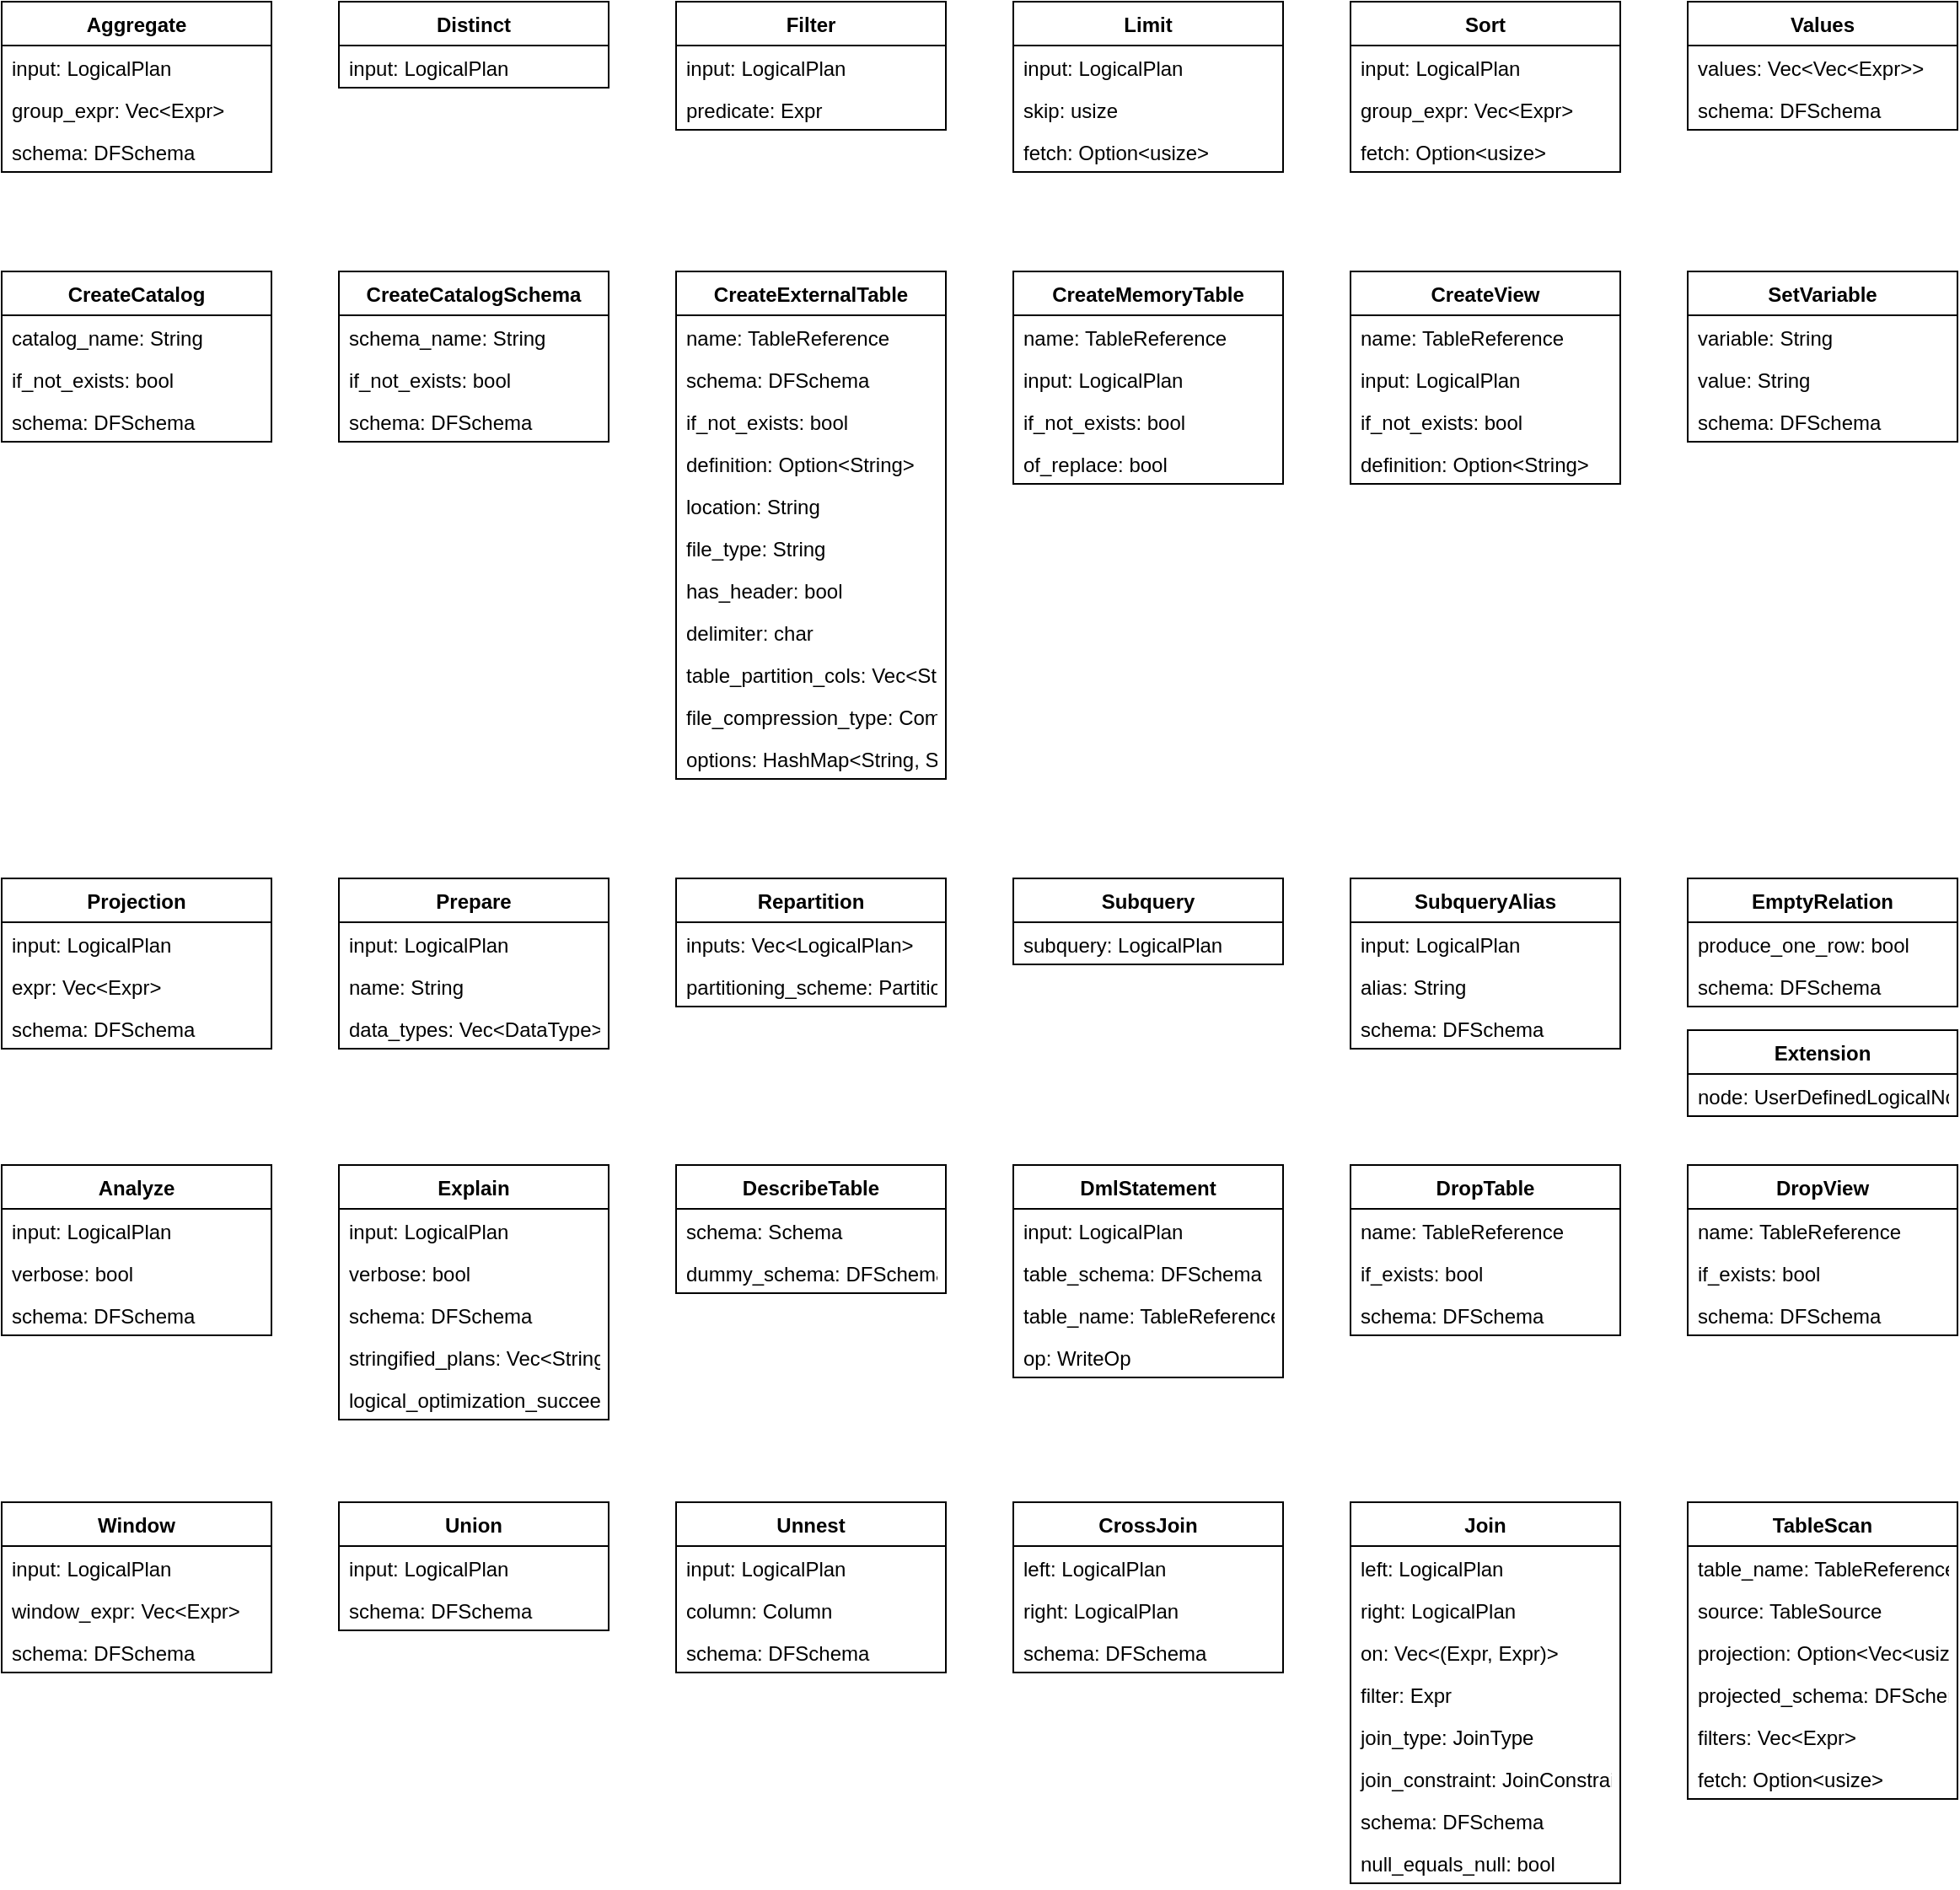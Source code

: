 <mxfile version="20.8.16" type="device"><diagram name="第 1 页" id="zniOBGSiE8syCTz_vRU2"><mxGraphModel dx="900" dy="674" grid="1" gridSize="10" guides="1" tooltips="1" connect="1" arrows="1" fold="1" page="1" pageScale="1" pageWidth="1654" pageHeight="2336" math="0" shadow="0"><root><mxCell id="0"/><mxCell id="1" parent="0"/><mxCell id="SKRdGuN7Ep7bvUBuYOX6-1" value="Projection&#10;" style="swimlane;fontStyle=1;align=center;verticalAlign=top;childLayout=stackLayout;horizontal=1;startSize=26;horizontalStack=0;resizeParent=1;resizeLast=0;collapsible=1;marginBottom=0;rounded=0;shadow=0;strokeWidth=1;spacing=2;swimlaneFillColor=#FFFFFF;" parent="1" vertex="1"><mxGeometry x="120" y="760" width="160" height="101" as="geometry"><mxRectangle x="550" y="140" width="160" height="26" as="alternateBounds"/></mxGeometry></mxCell><mxCell id="SKRdGuN7Ep7bvUBuYOX6-3" value="input: LogicalPlan" style="text;align=left;verticalAlign=top;spacingLeft=4;spacingRight=4;overflow=hidden;rotatable=0;points=[[0,0.5],[1,0.5]];portConstraint=eastwest;swimlaneFillColor=#FFFFFF;" parent="SKRdGuN7Ep7bvUBuYOX6-1" vertex="1"><mxGeometry y="26" width="160" height="25" as="geometry"/></mxCell><mxCell id="SKRdGuN7Ep7bvUBuYOX6-2" value="expr: Vec&lt;Expr&gt;&#10;" style="text;align=left;verticalAlign=top;spacingLeft=4;spacingRight=4;overflow=hidden;rotatable=0;points=[[0,0.5],[1,0.5]];portConstraint=eastwest;swimlaneFillColor=#FFFFFF;" parent="SKRdGuN7Ep7bvUBuYOX6-1" vertex="1"><mxGeometry y="51" width="160" height="25" as="geometry"/></mxCell><mxCell id="SKRdGuN7Ep7bvUBuYOX6-4" value="schema: DFSchema" style="text;align=left;verticalAlign=top;spacingLeft=4;spacingRight=4;overflow=hidden;rotatable=0;points=[[0,0.5],[1,0.5]];portConstraint=eastwest;swimlaneFillColor=#FFFFFF;" parent="SKRdGuN7Ep7bvUBuYOX6-1" vertex="1"><mxGeometry y="76" width="160" height="25" as="geometry"/></mxCell><mxCell id="SKRdGuN7Ep7bvUBuYOX6-5" value="Filter" style="swimlane;fontStyle=1;align=center;verticalAlign=top;childLayout=stackLayout;horizontal=1;startSize=26;horizontalStack=0;resizeParent=1;resizeLast=0;collapsible=1;marginBottom=0;rounded=0;shadow=0;strokeWidth=1;spacing=2;swimlaneFillColor=#FFFFFF;" parent="1" vertex="1"><mxGeometry x="520" y="240" width="160" height="76" as="geometry"><mxRectangle x="520" y="240" width="160" height="26" as="alternateBounds"/></mxGeometry></mxCell><mxCell id="SKRdGuN7Ep7bvUBuYOX6-7" value="input: LogicalPlan" style="text;align=left;verticalAlign=top;spacingLeft=4;spacingRight=4;overflow=hidden;rotatable=0;points=[[0,0.5],[1,0.5]];portConstraint=eastwest;swimlaneFillColor=#FFFFFF;" parent="SKRdGuN7Ep7bvUBuYOX6-5" vertex="1"><mxGeometry y="26" width="160" height="25" as="geometry"/></mxCell><mxCell id="SKRdGuN7Ep7bvUBuYOX6-6" value="predicate: Expr&#10;" style="text;align=left;verticalAlign=top;spacingLeft=4;spacingRight=4;overflow=hidden;rotatable=0;points=[[0,0.5],[1,0.5]];portConstraint=eastwest;swimlaneFillColor=#FFFFFF;" parent="SKRdGuN7Ep7bvUBuYOX6-5" vertex="1"><mxGeometry y="51" width="160" height="25" as="geometry"/></mxCell><mxCell id="SKRdGuN7Ep7bvUBuYOX6-9" value="Window" style="swimlane;fontStyle=1;align=center;verticalAlign=top;childLayout=stackLayout;horizontal=1;startSize=26;horizontalStack=0;resizeParent=1;resizeLast=0;collapsible=1;marginBottom=0;rounded=0;shadow=0;strokeWidth=1;spacing=2;swimlaneFillColor=#FFFFFF;" parent="1" vertex="1"><mxGeometry x="120" y="1130" width="160" height="101" as="geometry"><mxRectangle x="550" y="140" width="160" height="26" as="alternateBounds"/></mxGeometry></mxCell><mxCell id="SKRdGuN7Ep7bvUBuYOX6-11" value="input: LogicalPlan" style="text;align=left;verticalAlign=top;spacingLeft=4;spacingRight=4;overflow=hidden;rotatable=0;points=[[0,0.5],[1,0.5]];portConstraint=eastwest;swimlaneFillColor=#FFFFFF;" parent="SKRdGuN7Ep7bvUBuYOX6-9" vertex="1"><mxGeometry y="26" width="160" height="25" as="geometry"/></mxCell><mxCell id="SKRdGuN7Ep7bvUBuYOX6-10" value="window_expr: Vec&lt;Expr&gt;&#10;" style="text;align=left;verticalAlign=top;spacingLeft=4;spacingRight=4;overflow=hidden;rotatable=0;points=[[0,0.5],[1,0.5]];portConstraint=eastwest;swimlaneFillColor=#FFFFFF;" parent="SKRdGuN7Ep7bvUBuYOX6-9" vertex="1"><mxGeometry y="51" width="160" height="25" as="geometry"/></mxCell><mxCell id="SKRdGuN7Ep7bvUBuYOX6-13" value="schema: DFSchema" style="text;align=left;verticalAlign=top;spacingLeft=4;spacingRight=4;overflow=hidden;rotatable=0;points=[[0,0.5],[1,0.5]];portConstraint=eastwest;swimlaneFillColor=#FFFFFF;" parent="SKRdGuN7Ep7bvUBuYOX6-9" vertex="1"><mxGeometry y="76" width="160" height="25" as="geometry"/></mxCell><mxCell id="SKRdGuN7Ep7bvUBuYOX6-14" value="Aggregate&#10;" style="swimlane;fontStyle=1;align=center;verticalAlign=top;childLayout=stackLayout;horizontal=1;startSize=26;horizontalStack=0;resizeParent=1;resizeLast=0;collapsible=1;marginBottom=0;rounded=0;shadow=0;strokeWidth=1;spacing=2;swimlaneFillColor=#FFFFFF;" parent="1" vertex="1"><mxGeometry x="120" y="240" width="160" height="101" as="geometry"><mxRectangle x="550" y="140" width="160" height="26" as="alternateBounds"/></mxGeometry></mxCell><mxCell id="SKRdGuN7Ep7bvUBuYOX6-15" value="input: LogicalPlan" style="text;align=left;verticalAlign=top;spacingLeft=4;spacingRight=4;overflow=hidden;rotatable=0;points=[[0,0.5],[1,0.5]];portConstraint=eastwest;swimlaneFillColor=#FFFFFF;" parent="SKRdGuN7Ep7bvUBuYOX6-14" vertex="1"><mxGeometry y="26" width="160" height="25" as="geometry"/></mxCell><mxCell id="SKRdGuN7Ep7bvUBuYOX6-16" value="group_expr: Vec&lt;Expr&gt;" style="text;align=left;verticalAlign=top;spacingLeft=4;spacingRight=4;overflow=hidden;rotatable=0;points=[[0,0.5],[1,0.5]];portConstraint=eastwest;swimlaneFillColor=#FFFFFF;" parent="SKRdGuN7Ep7bvUBuYOX6-14" vertex="1"><mxGeometry y="51" width="160" height="25" as="geometry"/></mxCell><mxCell id="SKRdGuN7Ep7bvUBuYOX6-17" value="schema: DFSchema" style="text;align=left;verticalAlign=top;spacingLeft=4;spacingRight=4;overflow=hidden;rotatable=0;points=[[0,0.5],[1,0.5]];portConstraint=eastwest;swimlaneFillColor=#FFFFFF;" parent="SKRdGuN7Ep7bvUBuYOX6-14" vertex="1"><mxGeometry y="76" width="160" height="25" as="geometry"/></mxCell><mxCell id="DAXzGz2OFJC3MmNJS47G-1" value="CreateCatalog" style="swimlane;fontStyle=1;align=center;verticalAlign=top;childLayout=stackLayout;horizontal=1;startSize=26;horizontalStack=0;resizeParent=1;resizeLast=0;collapsible=1;marginBottom=0;rounded=0;shadow=0;strokeWidth=1;spacing=2;swimlaneFillColor=#FFFFFF;" vertex="1" parent="1"><mxGeometry x="120" y="400" width="160" height="101" as="geometry"><mxRectangle x="550" y="140" width="160" height="26" as="alternateBounds"/></mxGeometry></mxCell><mxCell id="DAXzGz2OFJC3MmNJS47G-2" value="catalog_name: String&#10;" style="text;align=left;verticalAlign=top;spacingLeft=4;spacingRight=4;overflow=hidden;rotatable=0;points=[[0,0.5],[1,0.5]];portConstraint=eastwest;swimlaneFillColor=#FFFFFF;" vertex="1" parent="DAXzGz2OFJC3MmNJS47G-1"><mxGeometry y="26" width="160" height="25" as="geometry"/></mxCell><mxCell id="DAXzGz2OFJC3MmNJS47G-3" value="if_not_exists: bool&#10;" style="text;align=left;verticalAlign=top;spacingLeft=4;spacingRight=4;overflow=hidden;rotatable=0;points=[[0,0.5],[1,0.5]];portConstraint=eastwest;swimlaneFillColor=#FFFFFF;" vertex="1" parent="DAXzGz2OFJC3MmNJS47G-1"><mxGeometry y="51" width="160" height="25" as="geometry"/></mxCell><mxCell id="DAXzGz2OFJC3MmNJS47G-4" value="schema: DFSchema" style="text;align=left;verticalAlign=top;spacingLeft=4;spacingRight=4;overflow=hidden;rotatable=0;points=[[0,0.5],[1,0.5]];portConstraint=eastwest;swimlaneFillColor=#FFFFFF;" vertex="1" parent="DAXzGz2OFJC3MmNJS47G-1"><mxGeometry y="76" width="160" height="25" as="geometry"/></mxCell><mxCell id="DAXzGz2OFJC3MmNJS47G-5" value="CreateCatalogSchema" style="swimlane;fontStyle=1;align=center;verticalAlign=top;childLayout=stackLayout;horizontal=1;startSize=26;horizontalStack=0;resizeParent=1;resizeLast=0;collapsible=1;marginBottom=0;rounded=0;shadow=0;strokeWidth=1;spacing=2;swimlaneFillColor=#FFFFFF;" vertex="1" parent="1"><mxGeometry x="320" y="400" width="160" height="101" as="geometry"><mxRectangle x="550" y="140" width="160" height="26" as="alternateBounds"/></mxGeometry></mxCell><mxCell id="DAXzGz2OFJC3MmNJS47G-6" value="schema_name: String&#10;" style="text;align=left;verticalAlign=top;spacingLeft=4;spacingRight=4;overflow=hidden;rotatable=0;points=[[0,0.5],[1,0.5]];portConstraint=eastwest;swimlaneFillColor=#FFFFFF;" vertex="1" parent="DAXzGz2OFJC3MmNJS47G-5"><mxGeometry y="26" width="160" height="25" as="geometry"/></mxCell><mxCell id="DAXzGz2OFJC3MmNJS47G-7" value="if_not_exists: bool&#10;" style="text;align=left;verticalAlign=top;spacingLeft=4;spacingRight=4;overflow=hidden;rotatable=0;points=[[0,0.5],[1,0.5]];portConstraint=eastwest;swimlaneFillColor=#FFFFFF;" vertex="1" parent="DAXzGz2OFJC3MmNJS47G-5"><mxGeometry y="51" width="160" height="25" as="geometry"/></mxCell><mxCell id="DAXzGz2OFJC3MmNJS47G-8" value="schema: DFSchema" style="text;align=left;verticalAlign=top;spacingLeft=4;spacingRight=4;overflow=hidden;rotatable=0;points=[[0,0.5],[1,0.5]];portConstraint=eastwest;swimlaneFillColor=#FFFFFF;" vertex="1" parent="DAXzGz2OFJC3MmNJS47G-5"><mxGeometry y="76" width="160" height="25" as="geometry"/></mxCell><mxCell id="DAXzGz2OFJC3MmNJS47G-9" value="CreateMemoryTable" style="swimlane;fontStyle=1;align=center;verticalAlign=top;childLayout=stackLayout;horizontal=1;startSize=26;horizontalStack=0;resizeParent=1;resizeLast=0;collapsible=1;marginBottom=0;rounded=0;shadow=0;strokeWidth=1;spacing=2;swimlaneFillColor=#FFFFFF;" vertex="1" parent="1"><mxGeometry x="720" y="400" width="160" height="126" as="geometry"><mxRectangle x="550" y="140" width="160" height="26" as="alternateBounds"/></mxGeometry></mxCell><mxCell id="DAXzGz2OFJC3MmNJS47G-10" value="name: TableReference&#10;" style="text;align=left;verticalAlign=top;spacingLeft=4;spacingRight=4;overflow=hidden;rotatable=0;points=[[0,0.5],[1,0.5]];portConstraint=eastwest;swimlaneFillColor=#FFFFFF;" vertex="1" parent="DAXzGz2OFJC3MmNJS47G-9"><mxGeometry y="26" width="160" height="25" as="geometry"/></mxCell><mxCell id="DAXzGz2OFJC3MmNJS47G-13" value="input: LogicalPlan" style="text;align=left;verticalAlign=top;spacingLeft=4;spacingRight=4;overflow=hidden;rotatable=0;points=[[0,0.5],[1,0.5]];portConstraint=eastwest;swimlaneFillColor=#FFFFFF;" vertex="1" parent="DAXzGz2OFJC3MmNJS47G-9"><mxGeometry y="51" width="160" height="25" as="geometry"/></mxCell><mxCell id="DAXzGz2OFJC3MmNJS47G-11" value="if_not_exists: bool&#10;" style="text;align=left;verticalAlign=top;spacingLeft=4;spacingRight=4;overflow=hidden;rotatable=0;points=[[0,0.5],[1,0.5]];portConstraint=eastwest;swimlaneFillColor=#FFFFFF;" vertex="1" parent="DAXzGz2OFJC3MmNJS47G-9"><mxGeometry y="76" width="160" height="25" as="geometry"/></mxCell><mxCell id="DAXzGz2OFJC3MmNJS47G-12" value="of_replace: bool&#10;" style="text;align=left;verticalAlign=top;spacingLeft=4;spacingRight=4;overflow=hidden;rotatable=0;points=[[0,0.5],[1,0.5]];portConstraint=eastwest;swimlaneFillColor=#FFFFFF;" vertex="1" parent="DAXzGz2OFJC3MmNJS47G-9"><mxGeometry y="101" width="160" height="25" as="geometry"/></mxCell><mxCell id="DAXzGz2OFJC3MmNJS47G-14" value="CreateView" style="swimlane;fontStyle=1;align=center;verticalAlign=top;childLayout=stackLayout;horizontal=1;startSize=26;horizontalStack=0;resizeParent=1;resizeLast=0;collapsible=1;marginBottom=0;rounded=0;shadow=0;strokeWidth=1;spacing=2;swimlaneFillColor=#FFFFFF;" vertex="1" parent="1"><mxGeometry x="920" y="400" width="160" height="126" as="geometry"><mxRectangle x="550" y="140" width="160" height="26" as="alternateBounds"/></mxGeometry></mxCell><mxCell id="DAXzGz2OFJC3MmNJS47G-15" value="name: TableReference&#10;" style="text;align=left;verticalAlign=top;spacingLeft=4;spacingRight=4;overflow=hidden;rotatable=0;points=[[0,0.5],[1,0.5]];portConstraint=eastwest;swimlaneFillColor=#FFFFFF;" vertex="1" parent="DAXzGz2OFJC3MmNJS47G-14"><mxGeometry y="26" width="160" height="25" as="geometry"/></mxCell><mxCell id="DAXzGz2OFJC3MmNJS47G-16" value="input: LogicalPlan" style="text;align=left;verticalAlign=top;spacingLeft=4;spacingRight=4;overflow=hidden;rotatable=0;points=[[0,0.5],[1,0.5]];portConstraint=eastwest;swimlaneFillColor=#FFFFFF;" vertex="1" parent="DAXzGz2OFJC3MmNJS47G-14"><mxGeometry y="51" width="160" height="25" as="geometry"/></mxCell><mxCell id="DAXzGz2OFJC3MmNJS47G-17" value="if_not_exists: bool&#10;" style="text;align=left;verticalAlign=top;spacingLeft=4;spacingRight=4;overflow=hidden;rotatable=0;points=[[0,0.5],[1,0.5]];portConstraint=eastwest;swimlaneFillColor=#FFFFFF;" vertex="1" parent="DAXzGz2OFJC3MmNJS47G-14"><mxGeometry y="76" width="160" height="25" as="geometry"/></mxCell><mxCell id="DAXzGz2OFJC3MmNJS47G-18" value="definition: Option&lt;String&gt;&#10;" style="text;align=left;verticalAlign=top;spacingLeft=4;spacingRight=4;overflow=hidden;rotatable=0;points=[[0,0.5],[1,0.5]];portConstraint=eastwest;swimlaneFillColor=#FFFFFF;" vertex="1" parent="DAXzGz2OFJC3MmNJS47G-14"><mxGeometry y="101" width="160" height="25" as="geometry"/></mxCell><mxCell id="DAXzGz2OFJC3MmNJS47G-19" value="CreateExternalTable" style="swimlane;fontStyle=1;align=center;verticalAlign=top;childLayout=stackLayout;horizontal=1;startSize=26;horizontalStack=0;resizeParent=1;resizeLast=0;collapsible=1;marginBottom=0;rounded=0;shadow=0;strokeWidth=1;spacing=2;swimlaneFillColor=#FFFFFF;" vertex="1" parent="1"><mxGeometry x="520" y="400" width="160" height="301" as="geometry"><mxRectangle x="550" y="140" width="160" height="26" as="alternateBounds"/></mxGeometry></mxCell><mxCell id="DAXzGz2OFJC3MmNJS47G-20" value="name: TableReference" style="text;align=left;verticalAlign=top;spacingLeft=4;spacingRight=4;overflow=hidden;rotatable=0;points=[[0,0.5],[1,0.5]];portConstraint=eastwest;swimlaneFillColor=#FFFFFF;" vertex="1" parent="DAXzGz2OFJC3MmNJS47G-19"><mxGeometry y="26" width="160" height="25" as="geometry"/></mxCell><mxCell id="DAXzGz2OFJC3MmNJS47G-21" value="schema: DFSchema" style="text;align=left;verticalAlign=top;spacingLeft=4;spacingRight=4;overflow=hidden;rotatable=0;points=[[0,0.5],[1,0.5]];portConstraint=eastwest;swimlaneFillColor=#FFFFFF;" vertex="1" parent="DAXzGz2OFJC3MmNJS47G-19"><mxGeometry y="51" width="160" height="25" as="geometry"/></mxCell><mxCell id="DAXzGz2OFJC3MmNJS47G-22" value="if_not_exists: bool&#10;" style="text;align=left;verticalAlign=top;spacingLeft=4;spacingRight=4;overflow=hidden;rotatable=0;points=[[0,0.5],[1,0.5]];portConstraint=eastwest;swimlaneFillColor=#FFFFFF;" vertex="1" parent="DAXzGz2OFJC3MmNJS47G-19"><mxGeometry y="76" width="160" height="25" as="geometry"/></mxCell><mxCell id="DAXzGz2OFJC3MmNJS47G-27" value="definition: Option&lt;String&gt;&#10;" style="text;align=left;verticalAlign=top;spacingLeft=4;spacingRight=4;overflow=hidden;rotatable=0;points=[[0,0.5],[1,0.5]];portConstraint=eastwest;swimlaneFillColor=#FFFFFF;" vertex="1" parent="DAXzGz2OFJC3MmNJS47G-19"><mxGeometry y="101" width="160" height="25" as="geometry"/></mxCell><mxCell id="DAXzGz2OFJC3MmNJS47G-28" value="location: String&#10;" style="text;align=left;verticalAlign=top;spacingLeft=4;spacingRight=4;overflow=hidden;rotatable=0;points=[[0,0.5],[1,0.5]];portConstraint=eastwest;swimlaneFillColor=#FFFFFF;" vertex="1" parent="DAXzGz2OFJC3MmNJS47G-19"><mxGeometry y="126" width="160" height="25" as="geometry"/></mxCell><mxCell id="DAXzGz2OFJC3MmNJS47G-30" value="file_type: String" style="text;align=left;verticalAlign=top;spacingLeft=4;spacingRight=4;overflow=hidden;rotatable=0;points=[[0,0.5],[1,0.5]];portConstraint=eastwest;swimlaneFillColor=#FFFFFF;" vertex="1" parent="DAXzGz2OFJC3MmNJS47G-19"><mxGeometry y="151" width="160" height="25" as="geometry"/></mxCell><mxCell id="DAXzGz2OFJC3MmNJS47G-31" value="has_header: bool" style="text;align=left;verticalAlign=top;spacingLeft=4;spacingRight=4;overflow=hidden;rotatable=0;points=[[0,0.5],[1,0.5]];portConstraint=eastwest;swimlaneFillColor=#FFFFFF;" vertex="1" parent="DAXzGz2OFJC3MmNJS47G-19"><mxGeometry y="176" width="160" height="25" as="geometry"/></mxCell><mxCell id="DAXzGz2OFJC3MmNJS47G-32" value="delimiter: char" style="text;align=left;verticalAlign=top;spacingLeft=4;spacingRight=4;overflow=hidden;rotatable=0;points=[[0,0.5],[1,0.5]];portConstraint=eastwest;swimlaneFillColor=#FFFFFF;" vertex="1" parent="DAXzGz2OFJC3MmNJS47G-19"><mxGeometry y="201" width="160" height="25" as="geometry"/></mxCell><mxCell id="DAXzGz2OFJC3MmNJS47G-33" value="table_partition_cols: Vec&lt;String&gt;" style="text;align=left;verticalAlign=top;spacingLeft=4;spacingRight=4;overflow=hidden;rotatable=0;points=[[0,0.5],[1,0.5]];portConstraint=eastwest;swimlaneFillColor=#FFFFFF;" vertex="1" parent="DAXzGz2OFJC3MmNJS47G-19"><mxGeometry y="226" width="160" height="25" as="geometry"/></mxCell><mxCell id="DAXzGz2OFJC3MmNJS47G-34" value="file_compression_type: CompressionTypeVariant" style="text;align=left;verticalAlign=top;spacingLeft=4;spacingRight=4;overflow=hidden;rotatable=0;points=[[0,0.5],[1,0.5]];portConstraint=eastwest;swimlaneFillColor=#FFFFFF;" vertex="1" parent="DAXzGz2OFJC3MmNJS47G-19"><mxGeometry y="251" width="160" height="25" as="geometry"/></mxCell><mxCell id="DAXzGz2OFJC3MmNJS47G-23" value="options: HashMap&lt;String, String&gt;" style="text;align=left;verticalAlign=top;spacingLeft=4;spacingRight=4;overflow=hidden;rotatable=0;points=[[0,0.5],[1,0.5]];portConstraint=eastwest;swimlaneFillColor=#FFFFFF;" vertex="1" parent="DAXzGz2OFJC3MmNJS47G-19"><mxGeometry y="276" width="160" height="25" as="geometry"/></mxCell><mxCell id="DAXzGz2OFJC3MmNJS47G-39" value="SetVariable" style="swimlane;fontStyle=1;align=center;verticalAlign=top;childLayout=stackLayout;horizontal=1;startSize=26;horizontalStack=0;resizeParent=1;resizeLast=0;collapsible=1;marginBottom=0;rounded=0;shadow=0;strokeWidth=1;spacing=2;swimlaneFillColor=#FFFFFF;" vertex="1" parent="1"><mxGeometry x="1120" y="400" width="160" height="101" as="geometry"><mxRectangle x="550" y="140" width="160" height="26" as="alternateBounds"/></mxGeometry></mxCell><mxCell id="DAXzGz2OFJC3MmNJS47G-40" value="variable: String" style="text;align=left;verticalAlign=top;spacingLeft=4;spacingRight=4;overflow=hidden;rotatable=0;points=[[0,0.5],[1,0.5]];portConstraint=eastwest;swimlaneFillColor=#FFFFFF;" vertex="1" parent="DAXzGz2OFJC3MmNJS47G-39"><mxGeometry y="26" width="160" height="25" as="geometry"/></mxCell><mxCell id="DAXzGz2OFJC3MmNJS47G-41" value="value: String" style="text;align=left;verticalAlign=top;spacingLeft=4;spacingRight=4;overflow=hidden;rotatable=0;points=[[0,0.5],[1,0.5]];portConstraint=eastwest;swimlaneFillColor=#FFFFFF;" vertex="1" parent="DAXzGz2OFJC3MmNJS47G-39"><mxGeometry y="51" width="160" height="25" as="geometry"/></mxCell><mxCell id="DAXzGz2OFJC3MmNJS47G-42" value="schema: DFSchema" style="text;align=left;verticalAlign=top;spacingLeft=4;spacingRight=4;overflow=hidden;rotatable=0;points=[[0,0.5],[1,0.5]];portConstraint=eastwest;swimlaneFillColor=#FFFFFF;" vertex="1" parent="DAXzGz2OFJC3MmNJS47G-39"><mxGeometry y="76" width="160" height="25" as="geometry"/></mxCell><mxCell id="DAXzGz2OFJC3MmNJS47G-44" value="Sort" style="swimlane;fontStyle=1;align=center;verticalAlign=top;childLayout=stackLayout;horizontal=1;startSize=26;horizontalStack=0;resizeParent=1;resizeLast=0;collapsible=1;marginBottom=0;rounded=0;shadow=0;strokeWidth=1;spacing=2;swimlaneFillColor=#FFFFFF;" vertex="1" parent="1"><mxGeometry x="920" y="240" width="160" height="101" as="geometry"><mxRectangle x="550" y="140" width="160" height="26" as="alternateBounds"/></mxGeometry></mxCell><mxCell id="DAXzGz2OFJC3MmNJS47G-45" value="input: LogicalPlan" style="text;align=left;verticalAlign=top;spacingLeft=4;spacingRight=4;overflow=hidden;rotatable=0;points=[[0,0.5],[1,0.5]];portConstraint=eastwest;swimlaneFillColor=#FFFFFF;" vertex="1" parent="DAXzGz2OFJC3MmNJS47G-44"><mxGeometry y="26" width="160" height="25" as="geometry"/></mxCell><mxCell id="DAXzGz2OFJC3MmNJS47G-46" value="group_expr: Vec&lt;Expr&gt;" style="text;align=left;verticalAlign=top;spacingLeft=4;spacingRight=4;overflow=hidden;rotatable=0;points=[[0,0.5],[1,0.5]];portConstraint=eastwest;swimlaneFillColor=#FFFFFF;" vertex="1" parent="DAXzGz2OFJC3MmNJS47G-44"><mxGeometry y="51" width="160" height="25" as="geometry"/></mxCell><mxCell id="DAXzGz2OFJC3MmNJS47G-47" value="fetch: Option&lt;usize&gt;" style="text;align=left;verticalAlign=top;spacingLeft=4;spacingRight=4;overflow=hidden;rotatable=0;points=[[0,0.5],[1,0.5]];portConstraint=eastwest;swimlaneFillColor=#FFFFFF;" vertex="1" parent="DAXzGz2OFJC3MmNJS47G-44"><mxGeometry y="76" width="160" height="25" as="geometry"/></mxCell><mxCell id="DAXzGz2OFJC3MmNJS47G-48" value="Limit" style="swimlane;fontStyle=1;align=center;verticalAlign=top;childLayout=stackLayout;horizontal=1;startSize=26;horizontalStack=0;resizeParent=1;resizeLast=0;collapsible=1;marginBottom=0;rounded=0;shadow=0;strokeWidth=1;spacing=2;swimlaneFillColor=#FFFFFF;" vertex="1" parent="1"><mxGeometry x="720" y="240" width="160" height="101" as="geometry"><mxRectangle x="550" y="140" width="160" height="26" as="alternateBounds"/></mxGeometry></mxCell><mxCell id="DAXzGz2OFJC3MmNJS47G-49" value="input: LogicalPlan" style="text;align=left;verticalAlign=top;spacingLeft=4;spacingRight=4;overflow=hidden;rotatable=0;points=[[0,0.5],[1,0.5]];portConstraint=eastwest;swimlaneFillColor=#FFFFFF;" vertex="1" parent="DAXzGz2OFJC3MmNJS47G-48"><mxGeometry y="26" width="160" height="25" as="geometry"/></mxCell><mxCell id="DAXzGz2OFJC3MmNJS47G-50" value="skip: usize" style="text;align=left;verticalAlign=top;spacingLeft=4;spacingRight=4;overflow=hidden;rotatable=0;points=[[0,0.5],[1,0.5]];portConstraint=eastwest;swimlaneFillColor=#FFFFFF;" vertex="1" parent="DAXzGz2OFJC3MmNJS47G-48"><mxGeometry y="51" width="160" height="25" as="geometry"/></mxCell><mxCell id="DAXzGz2OFJC3MmNJS47G-51" value="fetch: Option&lt;usize&gt;" style="text;align=left;verticalAlign=top;spacingLeft=4;spacingRight=4;overflow=hidden;rotatable=0;points=[[0,0.5],[1,0.5]];portConstraint=eastwest;swimlaneFillColor=#FFFFFF;" vertex="1" parent="DAXzGz2OFJC3MmNJS47G-48"><mxGeometry y="76" width="160" height="25" as="geometry"/></mxCell><mxCell id="DAXzGz2OFJC3MmNJS47G-52" value="Distinct" style="swimlane;fontStyle=1;align=center;verticalAlign=top;childLayout=stackLayout;horizontal=1;startSize=26;horizontalStack=0;resizeParent=1;resizeLast=0;collapsible=1;marginBottom=0;rounded=0;shadow=0;strokeWidth=1;spacing=2;swimlaneFillColor=#FFFFFF;" vertex="1" parent="1"><mxGeometry x="320" y="240" width="160" height="51" as="geometry"><mxRectangle x="550" y="140" width="160" height="26" as="alternateBounds"/></mxGeometry></mxCell><mxCell id="DAXzGz2OFJC3MmNJS47G-53" value="input: LogicalPlan" style="text;align=left;verticalAlign=top;spacingLeft=4;spacingRight=4;overflow=hidden;rotatable=0;points=[[0,0.5],[1,0.5]];portConstraint=eastwest;swimlaneFillColor=#FFFFFF;" vertex="1" parent="DAXzGz2OFJC3MmNJS47G-52"><mxGeometry y="26" width="160" height="25" as="geometry"/></mxCell><mxCell id="DAXzGz2OFJC3MmNJS47G-56" value="Extension" style="swimlane;fontStyle=1;align=center;verticalAlign=top;childLayout=stackLayout;horizontal=1;startSize=26;horizontalStack=0;resizeParent=1;resizeLast=0;collapsible=1;marginBottom=0;rounded=0;shadow=0;strokeWidth=1;spacing=2;swimlaneFillColor=#FFFFFF;" vertex="1" parent="1"><mxGeometry x="1120" y="850" width="160" height="51" as="geometry"><mxRectangle x="550" y="140" width="160" height="26" as="alternateBounds"/></mxGeometry></mxCell><mxCell id="DAXzGz2OFJC3MmNJS47G-57" value="node: UserDefinedLogicalNode&#10;" style="text;align=left;verticalAlign=top;spacingLeft=4;spacingRight=4;overflow=hidden;rotatable=0;points=[[0,0.5],[1,0.5]];portConstraint=eastwest;swimlaneFillColor=#FFFFFF;" vertex="1" parent="DAXzGz2OFJC3MmNJS47G-56"><mxGeometry y="26" width="160" height="25" as="geometry"/></mxCell><mxCell id="DAXzGz2OFJC3MmNJS47G-58" value="Prepare" style="swimlane;fontStyle=1;align=center;verticalAlign=top;childLayout=stackLayout;horizontal=1;startSize=26;horizontalStack=0;resizeParent=1;resizeLast=0;collapsible=1;marginBottom=0;rounded=0;shadow=0;strokeWidth=1;spacing=2;swimlaneFillColor=#FFFFFF;" vertex="1" parent="1"><mxGeometry x="320" y="760" width="160" height="101" as="geometry"><mxRectangle x="550" y="140" width="160" height="26" as="alternateBounds"/></mxGeometry></mxCell><mxCell id="DAXzGz2OFJC3MmNJS47G-59" value="input: LogicalPlan" style="text;align=left;verticalAlign=top;spacingLeft=4;spacingRight=4;overflow=hidden;rotatable=0;points=[[0,0.5],[1,0.5]];portConstraint=eastwest;swimlaneFillColor=#FFFFFF;" vertex="1" parent="DAXzGz2OFJC3MmNJS47G-58"><mxGeometry y="26" width="160" height="25" as="geometry"/></mxCell><mxCell id="DAXzGz2OFJC3MmNJS47G-60" value="name: String" style="text;align=left;verticalAlign=top;spacingLeft=4;spacingRight=4;overflow=hidden;rotatable=0;points=[[0,0.5],[1,0.5]];portConstraint=eastwest;swimlaneFillColor=#FFFFFF;" vertex="1" parent="DAXzGz2OFJC3MmNJS47G-58"><mxGeometry y="51" width="160" height="25" as="geometry"/></mxCell><mxCell id="DAXzGz2OFJC3MmNJS47G-61" value="data_types: Vec&lt;DataType&gt;&#10;" style="text;align=left;verticalAlign=top;spacingLeft=4;spacingRight=4;overflow=hidden;rotatable=0;points=[[0,0.5],[1,0.5]];portConstraint=eastwest;swimlaneFillColor=#FFFFFF;" vertex="1" parent="DAXzGz2OFJC3MmNJS47G-58"><mxGeometry y="76" width="160" height="25" as="geometry"/></mxCell><mxCell id="DAXzGz2OFJC3MmNJS47G-62" value="Analyze" style="swimlane;fontStyle=1;align=center;verticalAlign=top;childLayout=stackLayout;horizontal=1;startSize=26;horizontalStack=0;resizeParent=1;resizeLast=0;collapsible=1;marginBottom=0;rounded=0;shadow=0;strokeWidth=1;spacing=2;swimlaneFillColor=#FFFFFF;" vertex="1" parent="1"><mxGeometry x="120" y="930" width="160" height="101" as="geometry"><mxRectangle x="550" y="140" width="160" height="26" as="alternateBounds"/></mxGeometry></mxCell><mxCell id="DAXzGz2OFJC3MmNJS47G-63" value="input: LogicalPlan" style="text;align=left;verticalAlign=top;spacingLeft=4;spacingRight=4;overflow=hidden;rotatable=0;points=[[0,0.5],[1,0.5]];portConstraint=eastwest;swimlaneFillColor=#FFFFFF;" vertex="1" parent="DAXzGz2OFJC3MmNJS47G-62"><mxGeometry y="26" width="160" height="25" as="geometry"/></mxCell><mxCell id="DAXzGz2OFJC3MmNJS47G-64" value="verbose: bool" style="text;align=left;verticalAlign=top;spacingLeft=4;spacingRight=4;overflow=hidden;rotatable=0;points=[[0,0.5],[1,0.5]];portConstraint=eastwest;swimlaneFillColor=#FFFFFF;" vertex="1" parent="DAXzGz2OFJC3MmNJS47G-62"><mxGeometry y="51" width="160" height="25" as="geometry"/></mxCell><mxCell id="DAXzGz2OFJC3MmNJS47G-65" value="schema: DFSchema" style="text;align=left;verticalAlign=top;spacingLeft=4;spacingRight=4;overflow=hidden;rotatable=0;points=[[0,0.5],[1,0.5]];portConstraint=eastwest;swimlaneFillColor=#FFFFFF;" vertex="1" parent="DAXzGz2OFJC3MmNJS47G-62"><mxGeometry y="76" width="160" height="25" as="geometry"/></mxCell><mxCell id="DAXzGz2OFJC3MmNJS47G-66" value="Explain" style="swimlane;fontStyle=1;align=center;verticalAlign=top;childLayout=stackLayout;horizontal=1;startSize=26;horizontalStack=0;resizeParent=1;resizeLast=0;collapsible=1;marginBottom=0;rounded=0;shadow=0;strokeWidth=1;spacing=2;swimlaneFillColor=#FFFFFF;" vertex="1" parent="1"><mxGeometry x="320" y="930" width="160" height="151" as="geometry"><mxRectangle x="550" y="140" width="160" height="26" as="alternateBounds"/></mxGeometry></mxCell><mxCell id="DAXzGz2OFJC3MmNJS47G-67" value="input: LogicalPlan" style="text;align=left;verticalAlign=top;spacingLeft=4;spacingRight=4;overflow=hidden;rotatable=0;points=[[0,0.5],[1,0.5]];portConstraint=eastwest;swimlaneFillColor=#FFFFFF;" vertex="1" parent="DAXzGz2OFJC3MmNJS47G-66"><mxGeometry y="26" width="160" height="25" as="geometry"/></mxCell><mxCell id="DAXzGz2OFJC3MmNJS47G-68" value="verbose: bool" style="text;align=left;verticalAlign=top;spacingLeft=4;spacingRight=4;overflow=hidden;rotatable=0;points=[[0,0.5],[1,0.5]];portConstraint=eastwest;swimlaneFillColor=#FFFFFF;" vertex="1" parent="DAXzGz2OFJC3MmNJS47G-66"><mxGeometry y="51" width="160" height="25" as="geometry"/></mxCell><mxCell id="DAXzGz2OFJC3MmNJS47G-69" value="schema: DFSchema" style="text;align=left;verticalAlign=top;spacingLeft=4;spacingRight=4;overflow=hidden;rotatable=0;points=[[0,0.5],[1,0.5]];portConstraint=eastwest;swimlaneFillColor=#FFFFFF;" vertex="1" parent="DAXzGz2OFJC3MmNJS47G-66"><mxGeometry y="76" width="160" height="25" as="geometry"/></mxCell><mxCell id="DAXzGz2OFJC3MmNJS47G-70" value="stringified_plans: Vec&lt;StringifiedPlan&gt;" style="text;align=left;verticalAlign=top;spacingLeft=4;spacingRight=4;overflow=hidden;rotatable=0;points=[[0,0.5],[1,0.5]];portConstraint=eastwest;swimlaneFillColor=#FFFFFF;" vertex="1" parent="DAXzGz2OFJC3MmNJS47G-66"><mxGeometry y="101" width="160" height="25" as="geometry"/></mxCell><mxCell id="DAXzGz2OFJC3MmNJS47G-71" value="logical_optimization_succeeded: bool" style="text;align=left;verticalAlign=top;spacingLeft=4;spacingRight=4;overflow=hidden;rotatable=0;points=[[0,0.5],[1,0.5]];portConstraint=eastwest;swimlaneFillColor=#FFFFFF;" vertex="1" parent="DAXzGz2OFJC3MmNJS47G-66"><mxGeometry y="126" width="160" height="25" as="geometry"/></mxCell><mxCell id="DAXzGz2OFJC3MmNJS47G-72" value="DescribeTable" style="swimlane;fontStyle=1;align=center;verticalAlign=top;childLayout=stackLayout;horizontal=1;startSize=26;horizontalStack=0;resizeParent=1;resizeLast=0;collapsible=1;marginBottom=0;rounded=0;shadow=0;strokeWidth=1;spacing=2;swimlaneFillColor=#FFFFFF;" vertex="1" parent="1"><mxGeometry x="520" y="930" width="160" height="76" as="geometry"><mxRectangle x="550" y="140" width="160" height="26" as="alternateBounds"/></mxGeometry></mxCell><mxCell id="DAXzGz2OFJC3MmNJS47G-74" value="schema: Schema" style="text;align=left;verticalAlign=top;spacingLeft=4;spacingRight=4;overflow=hidden;rotatable=0;points=[[0,0.5],[1,0.5]];portConstraint=eastwest;swimlaneFillColor=#FFFFFF;" vertex="1" parent="DAXzGz2OFJC3MmNJS47G-72"><mxGeometry y="26" width="160" height="25" as="geometry"/></mxCell><mxCell id="DAXzGz2OFJC3MmNJS47G-75" value="dummy_schema: DFSchema" style="text;align=left;verticalAlign=top;spacingLeft=4;spacingRight=4;overflow=hidden;rotatable=0;points=[[0,0.5],[1,0.5]];portConstraint=eastwest;swimlaneFillColor=#FFFFFF;" vertex="1" parent="DAXzGz2OFJC3MmNJS47G-72"><mxGeometry y="51" width="160" height="25" as="geometry"/></mxCell><mxCell id="DAXzGz2OFJC3MmNJS47G-83" value="Union" style="swimlane;fontStyle=1;align=center;verticalAlign=top;childLayout=stackLayout;horizontal=1;startSize=26;horizontalStack=0;resizeParent=1;resizeLast=0;collapsible=1;marginBottom=0;rounded=0;shadow=0;strokeWidth=1;spacing=2;swimlaneFillColor=#FFFFFF;" vertex="1" parent="1"><mxGeometry x="320" y="1130" width="160" height="76" as="geometry"><mxRectangle x="550" y="140" width="160" height="26" as="alternateBounds"/></mxGeometry></mxCell><mxCell id="DAXzGz2OFJC3MmNJS47G-84" value="input: LogicalPlan" style="text;align=left;verticalAlign=top;spacingLeft=4;spacingRight=4;overflow=hidden;rotatable=0;points=[[0,0.5],[1,0.5]];portConstraint=eastwest;swimlaneFillColor=#FFFFFF;" vertex="1" parent="DAXzGz2OFJC3MmNJS47G-83"><mxGeometry y="26" width="160" height="25" as="geometry"/></mxCell><mxCell id="DAXzGz2OFJC3MmNJS47G-86" value="schema: DFSchema" style="text;align=left;verticalAlign=top;spacingLeft=4;spacingRight=4;overflow=hidden;rotatable=0;points=[[0,0.5],[1,0.5]];portConstraint=eastwest;swimlaneFillColor=#FFFFFF;" vertex="1" parent="DAXzGz2OFJC3MmNJS47G-83"><mxGeometry y="51" width="160" height="25" as="geometry"/></mxCell><mxCell id="DAXzGz2OFJC3MmNJS47G-87" value="Repartition&#10;" style="swimlane;fontStyle=1;align=center;verticalAlign=top;childLayout=stackLayout;horizontal=1;startSize=26;horizontalStack=0;resizeParent=1;resizeLast=0;collapsible=1;marginBottom=0;rounded=0;shadow=0;strokeWidth=1;spacing=2;swimlaneFillColor=#FFFFFF;" vertex="1" parent="1"><mxGeometry x="520" y="760" width="160" height="76" as="geometry"><mxRectangle x="550" y="140" width="160" height="26" as="alternateBounds"/></mxGeometry></mxCell><mxCell id="DAXzGz2OFJC3MmNJS47G-88" value="inputs: Vec&lt;LogicalPlan&gt;" style="text;align=left;verticalAlign=top;spacingLeft=4;spacingRight=4;overflow=hidden;rotatable=0;points=[[0,0.5],[1,0.5]];portConstraint=eastwest;swimlaneFillColor=#FFFFFF;" vertex="1" parent="DAXzGz2OFJC3MmNJS47G-87"><mxGeometry y="26" width="160" height="25" as="geometry"/></mxCell><mxCell id="DAXzGz2OFJC3MmNJS47G-89" value="partitioning_scheme: Partitioning" style="text;align=left;verticalAlign=top;spacingLeft=4;spacingRight=4;overflow=hidden;rotatable=0;points=[[0,0.5],[1,0.5]];portConstraint=eastwest;swimlaneFillColor=#FFFFFF;" vertex="1" parent="DAXzGz2OFJC3MmNJS47G-87"><mxGeometry y="51" width="160" height="25" as="geometry"/></mxCell><mxCell id="DAXzGz2OFJC3MmNJS47G-93" value="DmlStatement" style="swimlane;fontStyle=1;align=center;verticalAlign=top;childLayout=stackLayout;horizontal=1;startSize=26;horizontalStack=0;resizeParent=1;resizeLast=0;collapsible=1;marginBottom=0;rounded=0;shadow=0;strokeWidth=1;spacing=2;swimlaneFillColor=#FFFFFF;" vertex="1" parent="1"><mxGeometry x="720" y="930" width="160" height="126" as="geometry"><mxRectangle x="550" y="140" width="160" height="26" as="alternateBounds"/></mxGeometry></mxCell><mxCell id="DAXzGz2OFJC3MmNJS47G-94" value="input: LogicalPlan" style="text;align=left;verticalAlign=top;spacingLeft=4;spacingRight=4;overflow=hidden;rotatable=0;points=[[0,0.5],[1,0.5]];portConstraint=eastwest;swimlaneFillColor=#FFFFFF;" vertex="1" parent="DAXzGz2OFJC3MmNJS47G-93"><mxGeometry y="26" width="160" height="25" as="geometry"/></mxCell><mxCell id="DAXzGz2OFJC3MmNJS47G-96" value="table_schema: DFSchema" style="text;align=left;verticalAlign=top;spacingLeft=4;spacingRight=4;overflow=hidden;rotatable=0;points=[[0,0.5],[1,0.5]];portConstraint=eastwest;swimlaneFillColor=#FFFFFF;" vertex="1" parent="DAXzGz2OFJC3MmNJS47G-93"><mxGeometry y="51" width="160" height="25" as="geometry"/></mxCell><mxCell id="DAXzGz2OFJC3MmNJS47G-95" value="table_name: TableReference" style="text;align=left;verticalAlign=top;spacingLeft=4;spacingRight=4;overflow=hidden;rotatable=0;points=[[0,0.5],[1,0.5]];portConstraint=eastwest;swimlaneFillColor=#FFFFFF;" vertex="1" parent="DAXzGz2OFJC3MmNJS47G-93"><mxGeometry y="76" width="160" height="25" as="geometry"/></mxCell><mxCell id="DAXzGz2OFJC3MmNJS47G-97" value="op: WriteOp" style="text;align=left;verticalAlign=top;spacingLeft=4;spacingRight=4;overflow=hidden;rotatable=0;points=[[0,0.5],[1,0.5]];portConstraint=eastwest;swimlaneFillColor=#FFFFFF;" vertex="1" parent="DAXzGz2OFJC3MmNJS47G-93"><mxGeometry y="101" width="160" height="25" as="geometry"/></mxCell><mxCell id="DAXzGz2OFJC3MmNJS47G-98" value="Values" style="swimlane;fontStyle=1;align=center;verticalAlign=top;childLayout=stackLayout;horizontal=1;startSize=26;horizontalStack=0;resizeParent=1;resizeLast=0;collapsible=1;marginBottom=0;rounded=0;shadow=0;strokeWidth=1;spacing=2;swimlaneFillColor=#FFFFFF;" vertex="1" parent="1"><mxGeometry x="1120" y="240" width="160" height="76" as="geometry"><mxRectangle x="550" y="140" width="160" height="26" as="alternateBounds"/></mxGeometry></mxCell><mxCell id="DAXzGz2OFJC3MmNJS47G-100" value="values: Vec&lt;Vec&lt;Expr&gt;&gt;" style="text;align=left;verticalAlign=top;spacingLeft=4;spacingRight=4;overflow=hidden;rotatable=0;points=[[0,0.5],[1,0.5]];portConstraint=eastwest;swimlaneFillColor=#FFFFFF;" vertex="1" parent="DAXzGz2OFJC3MmNJS47G-98"><mxGeometry y="26" width="160" height="25" as="geometry"/></mxCell><mxCell id="DAXzGz2OFJC3MmNJS47G-101" value="schema: DFSchema" style="text;align=left;verticalAlign=top;spacingLeft=4;spacingRight=4;overflow=hidden;rotatable=0;points=[[0,0.5],[1,0.5]];portConstraint=eastwest;swimlaneFillColor=#FFFFFF;" vertex="1" parent="DAXzGz2OFJC3MmNJS47G-98"><mxGeometry y="51" width="160" height="25" as="geometry"/></mxCell><mxCell id="DAXzGz2OFJC3MmNJS47G-102" value="Unnest" style="swimlane;fontStyle=1;align=center;verticalAlign=top;childLayout=stackLayout;horizontal=1;startSize=26;horizontalStack=0;resizeParent=1;resizeLast=0;collapsible=1;marginBottom=0;rounded=0;shadow=0;strokeWidth=1;spacing=2;swimlaneFillColor=#FFFFFF;" vertex="1" parent="1"><mxGeometry x="520" y="1130" width="160" height="101" as="geometry"><mxRectangle x="550" y="140" width="160" height="26" as="alternateBounds"/></mxGeometry></mxCell><mxCell id="DAXzGz2OFJC3MmNJS47G-103" value="input: LogicalPlan" style="text;align=left;verticalAlign=top;spacingLeft=4;spacingRight=4;overflow=hidden;rotatable=0;points=[[0,0.5],[1,0.5]];portConstraint=eastwest;swimlaneFillColor=#FFFFFF;" vertex="1" parent="DAXzGz2OFJC3MmNJS47G-102"><mxGeometry y="26" width="160" height="25" as="geometry"/></mxCell><mxCell id="DAXzGz2OFJC3MmNJS47G-105" value="column: Column" style="text;align=left;verticalAlign=top;spacingLeft=4;spacingRight=4;overflow=hidden;rotatable=0;points=[[0,0.5],[1,0.5]];portConstraint=eastwest;swimlaneFillColor=#FFFFFF;" vertex="1" parent="DAXzGz2OFJC3MmNJS47G-102"><mxGeometry y="51" width="160" height="25" as="geometry"/></mxCell><mxCell id="DAXzGz2OFJC3MmNJS47G-104" value="schema: DFSchema" style="text;align=left;verticalAlign=top;spacingLeft=4;spacingRight=4;overflow=hidden;rotatable=0;points=[[0,0.5],[1,0.5]];portConstraint=eastwest;swimlaneFillColor=#FFFFFF;" vertex="1" parent="DAXzGz2OFJC3MmNJS47G-102"><mxGeometry y="76" width="160" height="25" as="geometry"/></mxCell><mxCell id="DAXzGz2OFJC3MmNJS47G-106" value="Subquery" style="swimlane;fontStyle=1;align=center;verticalAlign=top;childLayout=stackLayout;horizontal=1;startSize=26;horizontalStack=0;resizeParent=1;resizeLast=0;collapsible=1;marginBottom=0;rounded=0;shadow=0;strokeWidth=1;spacing=2;swimlaneFillColor=#FFFFFF;" vertex="1" parent="1"><mxGeometry x="720" y="760" width="160" height="51" as="geometry"><mxRectangle x="550" y="140" width="160" height="26" as="alternateBounds"/></mxGeometry></mxCell><mxCell id="DAXzGz2OFJC3MmNJS47G-107" value="subquery: LogicalPlan" style="text;align=left;verticalAlign=top;spacingLeft=4;spacingRight=4;overflow=hidden;rotatable=0;points=[[0,0.5],[1,0.5]];portConstraint=eastwest;swimlaneFillColor=#FFFFFF;" vertex="1" parent="DAXzGz2OFJC3MmNJS47G-106"><mxGeometry y="26" width="160" height="25" as="geometry"/></mxCell><mxCell id="DAXzGz2OFJC3MmNJS47G-109" value="SubqueryAlias" style="swimlane;fontStyle=1;align=center;verticalAlign=top;childLayout=stackLayout;horizontal=1;startSize=26;horizontalStack=0;resizeParent=1;resizeLast=0;collapsible=1;marginBottom=0;rounded=0;shadow=0;strokeWidth=1;spacing=2;swimlaneFillColor=#FFFFFF;" vertex="1" parent="1"><mxGeometry x="920" y="760" width="160" height="101" as="geometry"><mxRectangle x="550" y="140" width="160" height="26" as="alternateBounds"/></mxGeometry></mxCell><mxCell id="DAXzGz2OFJC3MmNJS47G-110" value="input: LogicalPlan" style="text;align=left;verticalAlign=top;spacingLeft=4;spacingRight=4;overflow=hidden;rotatable=0;points=[[0,0.5],[1,0.5]];portConstraint=eastwest;swimlaneFillColor=#FFFFFF;" vertex="1" parent="DAXzGz2OFJC3MmNJS47G-109"><mxGeometry y="26" width="160" height="25" as="geometry"/></mxCell><mxCell id="DAXzGz2OFJC3MmNJS47G-111" value="alias: String" style="text;align=left;verticalAlign=top;spacingLeft=4;spacingRight=4;overflow=hidden;rotatable=0;points=[[0,0.5],[1,0.5]];portConstraint=eastwest;swimlaneFillColor=#FFFFFF;" vertex="1" parent="DAXzGz2OFJC3MmNJS47G-109"><mxGeometry y="51" width="160" height="25" as="geometry"/></mxCell><mxCell id="DAXzGz2OFJC3MmNJS47G-112" value="schema: DFSchema" style="text;align=left;verticalAlign=top;spacingLeft=4;spacingRight=4;overflow=hidden;rotatable=0;points=[[0,0.5],[1,0.5]];portConstraint=eastwest;swimlaneFillColor=#FFFFFF;" vertex="1" parent="DAXzGz2OFJC3MmNJS47G-109"><mxGeometry y="76" width="160" height="25" as="geometry"/></mxCell><mxCell id="DAXzGz2OFJC3MmNJS47G-113" value="CrossJoin" style="swimlane;fontStyle=1;align=center;verticalAlign=top;childLayout=stackLayout;horizontal=1;startSize=26;horizontalStack=0;resizeParent=1;resizeLast=0;collapsible=1;marginBottom=0;rounded=0;shadow=0;strokeWidth=1;spacing=2;swimlaneFillColor=#FFFFFF;" vertex="1" parent="1"><mxGeometry x="720" y="1130" width="160" height="101" as="geometry"><mxRectangle x="550" y="140" width="160" height="26" as="alternateBounds"/></mxGeometry></mxCell><mxCell id="DAXzGz2OFJC3MmNJS47G-114" value="left: LogicalPlan" style="text;align=left;verticalAlign=top;spacingLeft=4;spacingRight=4;overflow=hidden;rotatable=0;points=[[0,0.5],[1,0.5]];portConstraint=eastwest;swimlaneFillColor=#FFFFFF;" vertex="1" parent="DAXzGz2OFJC3MmNJS47G-113"><mxGeometry y="26" width="160" height="25" as="geometry"/></mxCell><mxCell id="DAXzGz2OFJC3MmNJS47G-115" value="right: LogicalPlan" style="text;align=left;verticalAlign=top;spacingLeft=4;spacingRight=4;overflow=hidden;rotatable=0;points=[[0,0.5],[1,0.5]];portConstraint=eastwest;swimlaneFillColor=#FFFFFF;" vertex="1" parent="DAXzGz2OFJC3MmNJS47G-113"><mxGeometry y="51" width="160" height="25" as="geometry"/></mxCell><mxCell id="DAXzGz2OFJC3MmNJS47G-116" value="schema: DFSchema" style="text;align=left;verticalAlign=top;spacingLeft=4;spacingRight=4;overflow=hidden;rotatable=0;points=[[0,0.5],[1,0.5]];portConstraint=eastwest;swimlaneFillColor=#FFFFFF;" vertex="1" parent="DAXzGz2OFJC3MmNJS47G-113"><mxGeometry y="76" width="160" height="25" as="geometry"/></mxCell><mxCell id="DAXzGz2OFJC3MmNJS47G-117" value="Join" style="swimlane;fontStyle=1;align=center;verticalAlign=top;childLayout=stackLayout;horizontal=1;startSize=26;horizontalStack=0;resizeParent=1;resizeLast=0;collapsible=1;marginBottom=0;rounded=0;shadow=0;strokeWidth=1;spacing=2;swimlaneFillColor=#FFFFFF;" vertex="1" parent="1"><mxGeometry x="920" y="1130" width="160" height="226" as="geometry"><mxRectangle x="550" y="140" width="160" height="26" as="alternateBounds"/></mxGeometry></mxCell><mxCell id="DAXzGz2OFJC3MmNJS47G-118" value="left: LogicalPlan" style="text;align=left;verticalAlign=top;spacingLeft=4;spacingRight=4;overflow=hidden;rotatable=0;points=[[0,0.5],[1,0.5]];portConstraint=eastwest;swimlaneFillColor=#FFFFFF;" vertex="1" parent="DAXzGz2OFJC3MmNJS47G-117"><mxGeometry y="26" width="160" height="25" as="geometry"/></mxCell><mxCell id="DAXzGz2OFJC3MmNJS47G-119" value="right: LogicalPlan" style="text;align=left;verticalAlign=top;spacingLeft=4;spacingRight=4;overflow=hidden;rotatable=0;points=[[0,0.5],[1,0.5]];portConstraint=eastwest;swimlaneFillColor=#FFFFFF;" vertex="1" parent="DAXzGz2OFJC3MmNJS47G-117"><mxGeometry y="51" width="160" height="25" as="geometry"/></mxCell><mxCell id="DAXzGz2OFJC3MmNJS47G-121" value="on: Vec&lt;(Expr, Expr)&gt;" style="text;align=left;verticalAlign=top;spacingLeft=4;spacingRight=4;overflow=hidden;rotatable=0;points=[[0,0.5],[1,0.5]];portConstraint=eastwest;swimlaneFillColor=#FFFFFF;" vertex="1" parent="DAXzGz2OFJC3MmNJS47G-117"><mxGeometry y="76" width="160" height="25" as="geometry"/></mxCell><mxCell id="DAXzGz2OFJC3MmNJS47G-122" value="filter: Expr" style="text;align=left;verticalAlign=top;spacingLeft=4;spacingRight=4;overflow=hidden;rotatable=0;points=[[0,0.5],[1,0.5]];portConstraint=eastwest;swimlaneFillColor=#FFFFFF;" vertex="1" parent="DAXzGz2OFJC3MmNJS47G-117"><mxGeometry y="101" width="160" height="25" as="geometry"/></mxCell><mxCell id="DAXzGz2OFJC3MmNJS47G-123" value="join_type: JoinType" style="text;align=left;verticalAlign=top;spacingLeft=4;spacingRight=4;overflow=hidden;rotatable=0;points=[[0,0.5],[1,0.5]];portConstraint=eastwest;swimlaneFillColor=#FFFFFF;" vertex="1" parent="DAXzGz2OFJC3MmNJS47G-117"><mxGeometry y="126" width="160" height="25" as="geometry"/></mxCell><mxCell id="DAXzGz2OFJC3MmNJS47G-124" value="join_constraint: JoinConstraint&#10;" style="text;align=left;verticalAlign=top;spacingLeft=4;spacingRight=4;overflow=hidden;rotatable=0;points=[[0,0.5],[1,0.5]];portConstraint=eastwest;swimlaneFillColor=#FFFFFF;" vertex="1" parent="DAXzGz2OFJC3MmNJS47G-117"><mxGeometry y="151" width="160" height="25" as="geometry"/></mxCell><mxCell id="DAXzGz2OFJC3MmNJS47G-120" value="schema: DFSchema" style="text;align=left;verticalAlign=top;spacingLeft=4;spacingRight=4;overflow=hidden;rotatable=0;points=[[0,0.5],[1,0.5]];portConstraint=eastwest;swimlaneFillColor=#FFFFFF;" vertex="1" parent="DAXzGz2OFJC3MmNJS47G-117"><mxGeometry y="176" width="160" height="25" as="geometry"/></mxCell><mxCell id="DAXzGz2OFJC3MmNJS47G-125" value="null_equals_null: bool&#10;" style="text;align=left;verticalAlign=top;spacingLeft=4;spacingRight=4;overflow=hidden;rotatable=0;points=[[0,0.5],[1,0.5]];portConstraint=eastwest;swimlaneFillColor=#FFFFFF;" vertex="1" parent="DAXzGz2OFJC3MmNJS47G-117"><mxGeometry y="201" width="160" height="25" as="geometry"/></mxCell><mxCell id="DAXzGz2OFJC3MmNJS47G-126" value="DropTable" style="swimlane;fontStyle=1;align=center;verticalAlign=top;childLayout=stackLayout;horizontal=1;startSize=26;horizontalStack=0;resizeParent=1;resizeLast=0;collapsible=1;marginBottom=0;rounded=0;shadow=0;strokeWidth=1;spacing=2;swimlaneFillColor=#FFFFFF;" vertex="1" parent="1"><mxGeometry x="920" y="930" width="160" height="101" as="geometry"><mxRectangle x="550" y="140" width="160" height="26" as="alternateBounds"/></mxGeometry></mxCell><mxCell id="DAXzGz2OFJC3MmNJS47G-127" value="name: TableReference&#10;" style="text;align=left;verticalAlign=top;spacingLeft=4;spacingRight=4;overflow=hidden;rotatable=0;points=[[0,0.5],[1,0.5]];portConstraint=eastwest;swimlaneFillColor=#FFFFFF;" vertex="1" parent="DAXzGz2OFJC3MmNJS47G-126"><mxGeometry y="26" width="160" height="25" as="geometry"/></mxCell><mxCell id="DAXzGz2OFJC3MmNJS47G-128" value="if_exists: bool&#10;" style="text;align=left;verticalAlign=top;spacingLeft=4;spacingRight=4;overflow=hidden;rotatable=0;points=[[0,0.5],[1,0.5]];portConstraint=eastwest;swimlaneFillColor=#FFFFFF;" vertex="1" parent="DAXzGz2OFJC3MmNJS47G-126"><mxGeometry y="51" width="160" height="25" as="geometry"/></mxCell><mxCell id="DAXzGz2OFJC3MmNJS47G-129" value="schema: DFSchema" style="text;align=left;verticalAlign=top;spacingLeft=4;spacingRight=4;overflow=hidden;rotatable=0;points=[[0,0.5],[1,0.5]];portConstraint=eastwest;swimlaneFillColor=#FFFFFF;" vertex="1" parent="DAXzGz2OFJC3MmNJS47G-126"><mxGeometry y="76" width="160" height="25" as="geometry"/></mxCell><mxCell id="DAXzGz2OFJC3MmNJS47G-132" value="DropView" style="swimlane;fontStyle=1;align=center;verticalAlign=top;childLayout=stackLayout;horizontal=1;startSize=26;horizontalStack=0;resizeParent=1;resizeLast=0;collapsible=1;marginBottom=0;rounded=0;shadow=0;strokeWidth=1;spacing=2;swimlaneFillColor=#FFFFFF;" vertex="1" parent="1"><mxGeometry x="1120" y="930" width="160" height="101" as="geometry"><mxRectangle x="550" y="140" width="160" height="26" as="alternateBounds"/></mxGeometry></mxCell><mxCell id="DAXzGz2OFJC3MmNJS47G-133" value="name: TableReference&#10;" style="text;align=left;verticalAlign=top;spacingLeft=4;spacingRight=4;overflow=hidden;rotatable=0;points=[[0,0.5],[1,0.5]];portConstraint=eastwest;swimlaneFillColor=#FFFFFF;" vertex="1" parent="DAXzGz2OFJC3MmNJS47G-132"><mxGeometry y="26" width="160" height="25" as="geometry"/></mxCell><mxCell id="DAXzGz2OFJC3MmNJS47G-134" value="if_exists: bool&#10;" style="text;align=left;verticalAlign=top;spacingLeft=4;spacingRight=4;overflow=hidden;rotatable=0;points=[[0,0.5],[1,0.5]];portConstraint=eastwest;swimlaneFillColor=#FFFFFF;" vertex="1" parent="DAXzGz2OFJC3MmNJS47G-132"><mxGeometry y="51" width="160" height="25" as="geometry"/></mxCell><mxCell id="DAXzGz2OFJC3MmNJS47G-135" value="schema: DFSchema" style="text;align=left;verticalAlign=top;spacingLeft=4;spacingRight=4;overflow=hidden;rotatable=0;points=[[0,0.5],[1,0.5]];portConstraint=eastwest;swimlaneFillColor=#FFFFFF;" vertex="1" parent="DAXzGz2OFJC3MmNJS47G-132"><mxGeometry y="76" width="160" height="25" as="geometry"/></mxCell><mxCell id="DAXzGz2OFJC3MmNJS47G-136" value="EmptyRelation" style="swimlane;fontStyle=1;align=center;verticalAlign=top;childLayout=stackLayout;horizontal=1;startSize=26;horizontalStack=0;resizeParent=1;resizeLast=0;collapsible=1;marginBottom=0;rounded=0;shadow=0;strokeWidth=1;spacing=2;swimlaneFillColor=#FFFFFF;" vertex="1" parent="1"><mxGeometry x="1120" y="760" width="160" height="76" as="geometry"><mxRectangle x="550" y="140" width="160" height="26" as="alternateBounds"/></mxGeometry></mxCell><mxCell id="DAXzGz2OFJC3MmNJS47G-137" value="produce_one_row: bool&#10;" style="text;align=left;verticalAlign=top;spacingLeft=4;spacingRight=4;overflow=hidden;rotatable=0;points=[[0,0.5],[1,0.5]];portConstraint=eastwest;swimlaneFillColor=#FFFFFF;" vertex="1" parent="DAXzGz2OFJC3MmNJS47G-136"><mxGeometry y="26" width="160" height="25" as="geometry"/></mxCell><mxCell id="DAXzGz2OFJC3MmNJS47G-143" value="schema: DFSchema" style="text;align=left;verticalAlign=top;spacingLeft=4;spacingRight=4;overflow=hidden;rotatable=0;points=[[0,0.5],[1,0.5]];portConstraint=eastwest;swimlaneFillColor=#FFFFFF;" vertex="1" parent="DAXzGz2OFJC3MmNJS47G-136"><mxGeometry y="51" width="160" height="25" as="geometry"/></mxCell><mxCell id="DAXzGz2OFJC3MmNJS47G-146" value="TableScan" style="swimlane;fontStyle=1;align=center;verticalAlign=top;childLayout=stackLayout;horizontal=1;startSize=26;horizontalStack=0;resizeParent=1;resizeLast=0;collapsible=1;marginBottom=0;rounded=0;shadow=0;strokeWidth=1;spacing=2;swimlaneFillColor=#FFFFFF;" vertex="1" parent="1"><mxGeometry x="1120" y="1130" width="160" height="176" as="geometry"><mxRectangle x="550" y="140" width="160" height="26" as="alternateBounds"/></mxGeometry></mxCell><mxCell id="DAXzGz2OFJC3MmNJS47G-147" value="table_name: TableReference" style="text;align=left;verticalAlign=top;spacingLeft=4;spacingRight=4;overflow=hidden;rotatable=0;points=[[0,0.5],[1,0.5]];portConstraint=eastwest;swimlaneFillColor=#FFFFFF;" vertex="1" parent="DAXzGz2OFJC3MmNJS47G-146"><mxGeometry y="26" width="160" height="25" as="geometry"/></mxCell><mxCell id="DAXzGz2OFJC3MmNJS47G-150" value="source: TableSource" style="text;align=left;verticalAlign=top;spacingLeft=4;spacingRight=4;overflow=hidden;rotatable=0;points=[[0,0.5],[1,0.5]];portConstraint=eastwest;swimlaneFillColor=#FFFFFF;" vertex="1" parent="DAXzGz2OFJC3MmNJS47G-146"><mxGeometry y="51" width="160" height="25" as="geometry"/></mxCell><mxCell id="DAXzGz2OFJC3MmNJS47G-148" value="projection: Option&lt;Vec&lt;usize&gt;&gt;" style="text;align=left;verticalAlign=top;spacingLeft=4;spacingRight=4;overflow=hidden;rotatable=0;points=[[0,0.5],[1,0.5]];portConstraint=eastwest;swimlaneFillColor=#FFFFFF;" vertex="1" parent="DAXzGz2OFJC3MmNJS47G-146"><mxGeometry y="76" width="160" height="25" as="geometry"/></mxCell><mxCell id="DAXzGz2OFJC3MmNJS47G-151" value="projected_schema: DFSchema&#10;" style="text;align=left;verticalAlign=top;spacingLeft=4;spacingRight=4;overflow=hidden;rotatable=0;points=[[0,0.5],[1,0.5]];portConstraint=eastwest;swimlaneFillColor=#FFFFFF;" vertex="1" parent="DAXzGz2OFJC3MmNJS47G-146"><mxGeometry y="101" width="160" height="25" as="geometry"/></mxCell><mxCell id="DAXzGz2OFJC3MmNJS47G-149" value="filters: Vec&lt;Expr&gt;" style="text;align=left;verticalAlign=top;spacingLeft=4;spacingRight=4;overflow=hidden;rotatable=0;points=[[0,0.5],[1,0.5]];portConstraint=eastwest;swimlaneFillColor=#FFFFFF;" vertex="1" parent="DAXzGz2OFJC3MmNJS47G-146"><mxGeometry y="126" width="160" height="25" as="geometry"/></mxCell><mxCell id="DAXzGz2OFJC3MmNJS47G-152" value="fetch: Option&lt;usize&gt;&#10;" style="text;align=left;verticalAlign=top;spacingLeft=4;spacingRight=4;overflow=hidden;rotatable=0;points=[[0,0.5],[1,0.5]];portConstraint=eastwest;swimlaneFillColor=#FFFFFF;" vertex="1" parent="DAXzGz2OFJC3MmNJS47G-146"><mxGeometry y="151" width="160" height="25" as="geometry"/></mxCell></root></mxGraphModel></diagram></mxfile>